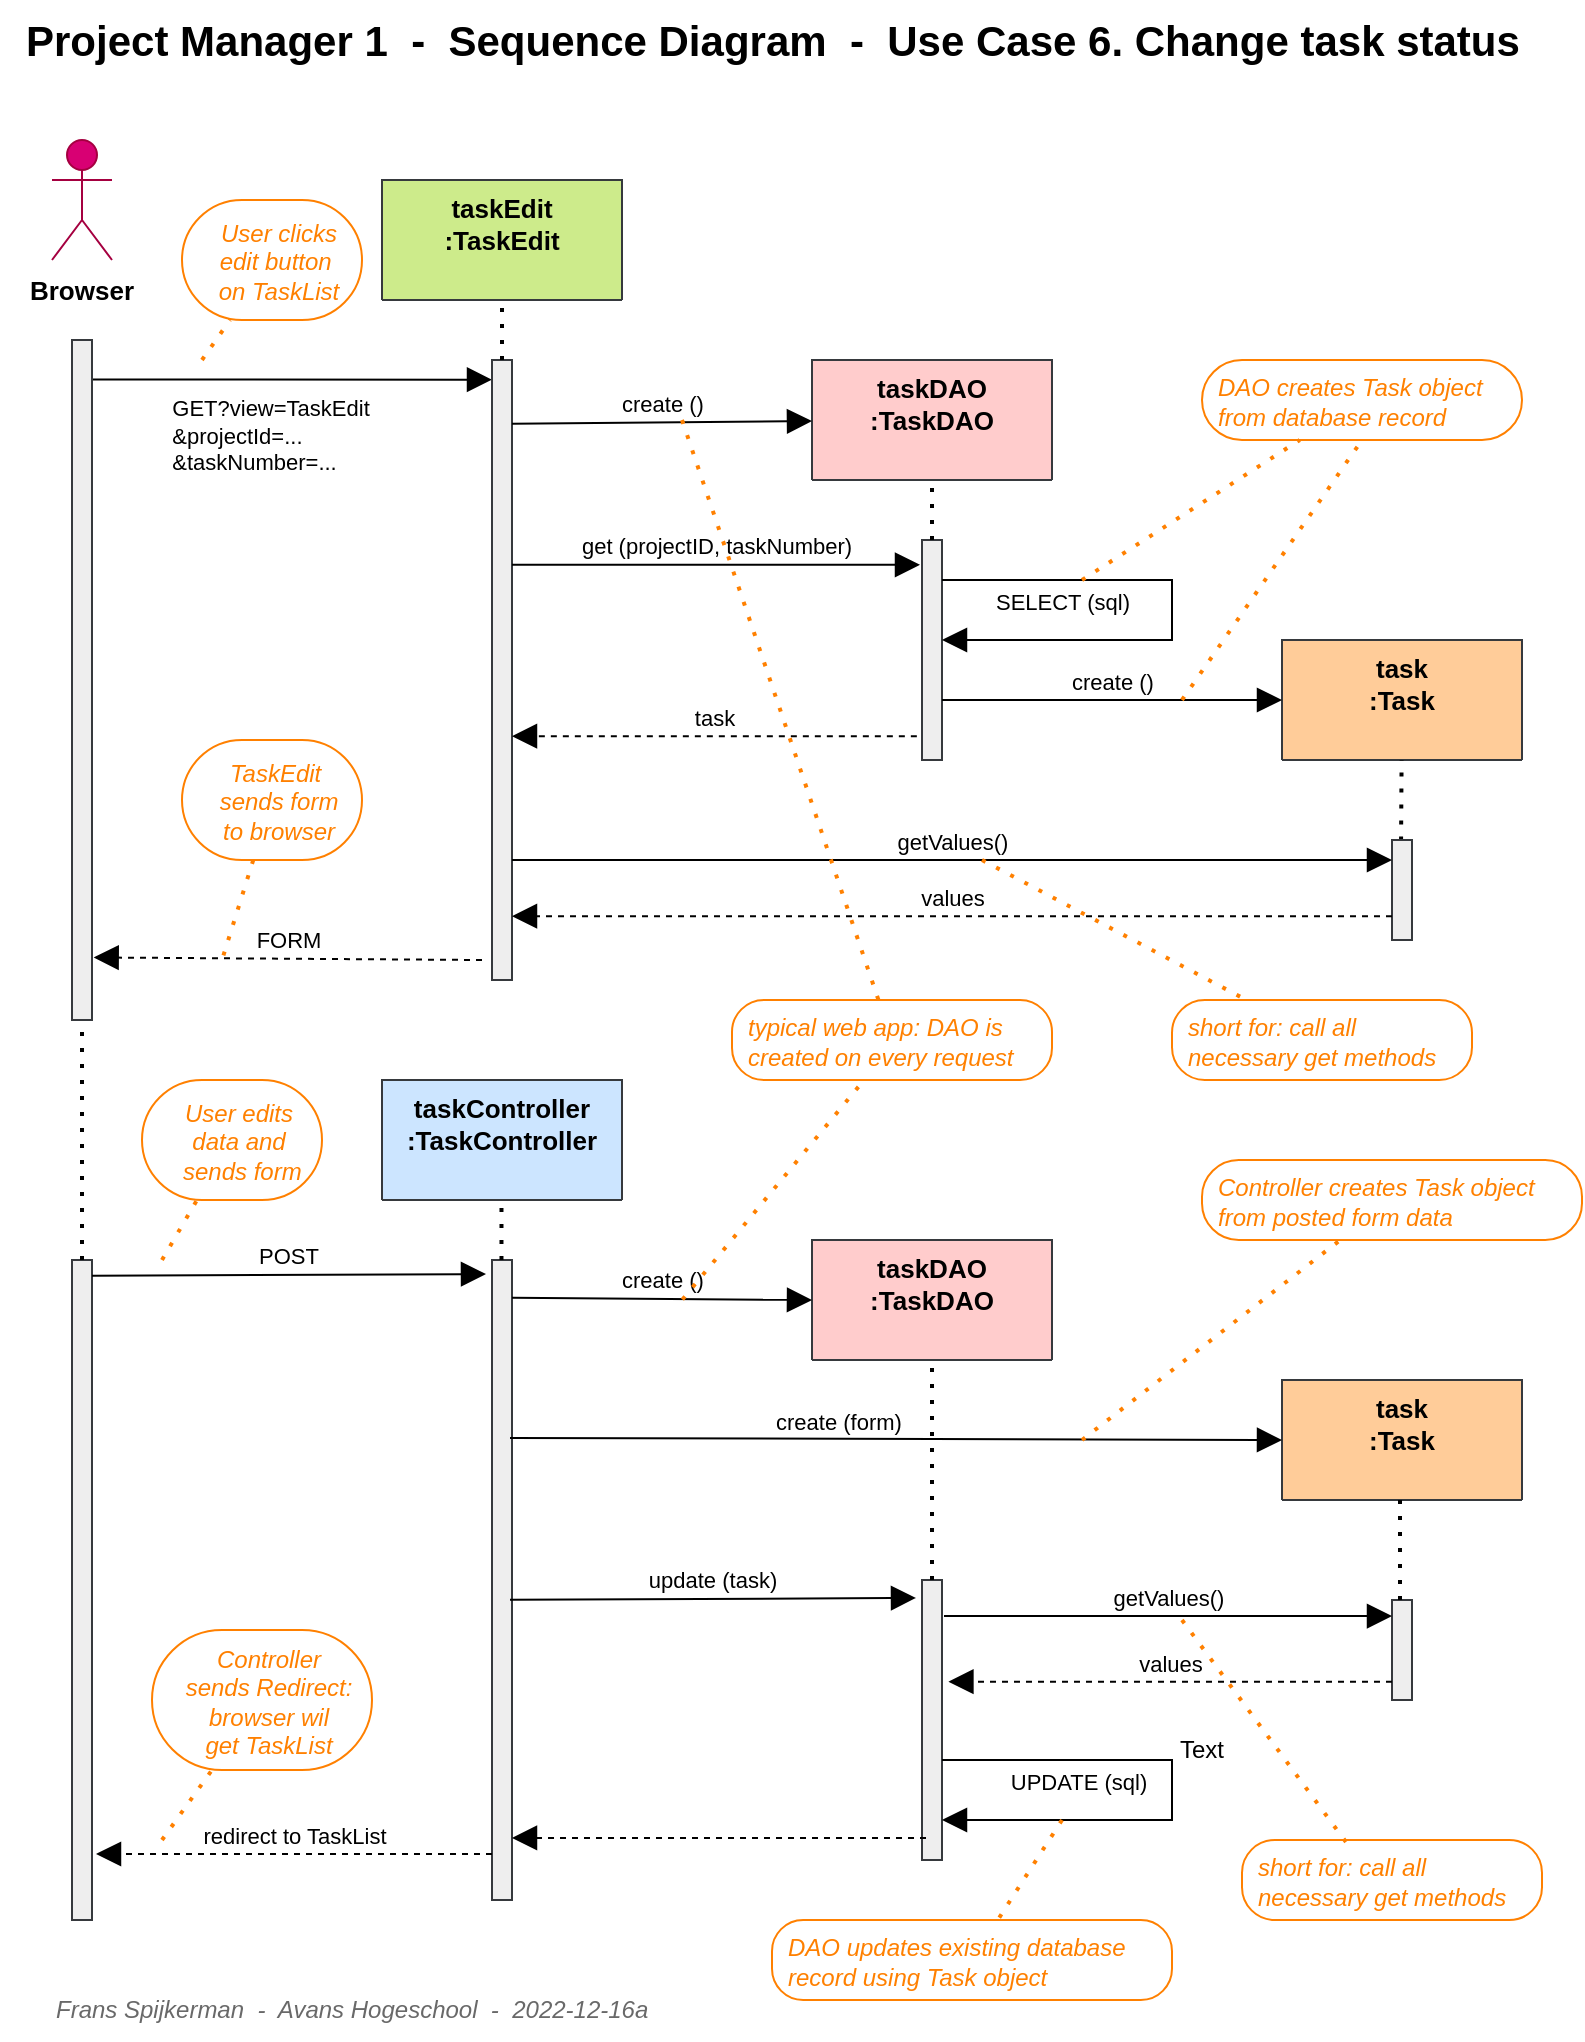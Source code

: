 <mxfile version="20.6.2" type="device"><diagram id="C5RBs43oDa-KdzZeNtuy" name="Page-1"><mxGraphModel dx="3842" dy="4790" grid="1" gridSize="10" guides="1" tooltips="1" connect="1" arrows="1" fold="1" page="1" pageScale="1" pageWidth="827" pageHeight="1169" math="0" shadow="0"><root><mxCell id="WIyWlLk6GJQsqaUBKTNV-0"/><mxCell id="WIyWlLk6GJQsqaUBKTNV-1" parent="WIyWlLk6GJQsqaUBKTNV-0"/><mxCell id="t_EYv7iy1hWX2MRVvRUI-7" value="&lt;div style=&quot;text-align: left;&quot;&gt;GET?view=TaskEdit&lt;/div&gt;&lt;div style=&quot;text-align: left;&quot;&gt;&amp;amp;projectId=...&lt;/div&gt;&lt;div style=&quot;text-align: left;&quot;&gt;&amp;amp;taskNumber=...&lt;/div&gt;" style="html=1;verticalAlign=bottom;endArrow=block;rounded=0;endSize=10;exitX=0.5;exitY=0.058;exitDx=0;exitDy=0;exitPerimeter=0;entryX=0;entryY=0.034;entryDx=0;entryDy=0;entryPerimeter=0;" parent="WIyWlLk6GJQsqaUBKTNV-1" edge="1" source="t_EYv7iy1hWX2MRVvRUI-4"><mxGeometry x="-0.078" y="-50" width="80" relative="1" as="geometry"><mxPoint x="-1590" y="-3279.84" as="sourcePoint"/><mxPoint x="-1395" y="-3280.14" as="targetPoint"/><mxPoint as="offset"/></mxGeometry></mxCell><mxCell id="E7oqF2Y1Bg3r5n-uWhPA-97" value="taskEdit&#10;:TaskEdit" style="swimlane;fontStyle=1;align=center;verticalAlign=top;childLayout=stackLayout;horizontal=1;startSize=60;horizontalStack=0;resizeParent=1;resizeLast=0;collapsible=1;marginBottom=0;rounded=0;shadow=0;strokeWidth=1;fillColor=#cdeb8b;strokeColor=#36393d;fontSize=13;" parent="WIyWlLk6GJQsqaUBKTNV-1" vertex="1"><mxGeometry x="-1450" y="-3380" width="120" height="60" as="geometry"><mxRectangle x="230" y="140" width="160" height="26" as="alternateBounds"/></mxGeometry></mxCell><mxCell id="E7oqF2Y1Bg3r5n-uWhPA-108" value="taskDAO&#10;:TaskDAO" style="swimlane;fontStyle=1;align=center;verticalAlign=top;childLayout=stackLayout;horizontal=1;startSize=60;horizontalStack=0;resizeParent=1;resizeLast=0;collapsible=1;marginBottom=0;rounded=0;shadow=0;strokeWidth=1;fillColor=#ffcccc;strokeColor=#36393d;fontSize=13;" parent="WIyWlLk6GJQsqaUBKTNV-1" vertex="1"><mxGeometry x="-1235" y="-3290" width="120" height="60" as="geometry"><mxRectangle x="230" y="140" width="160" height="26" as="alternateBounds"/></mxGeometry></mxCell><mxCell id="E7oqF2Y1Bg3r5n-uWhPA-119" value="task&#10;:Task" style="swimlane;fontStyle=1;align=center;verticalAlign=top;childLayout=stackLayout;horizontal=1;startSize=60;horizontalStack=0;resizeParent=1;resizeLast=0;collapsible=1;marginBottom=0;rounded=0;shadow=0;strokeWidth=1;fillColor=#ffcc99;strokeColor=#36393d;fontSize=13;" parent="WIyWlLk6GJQsqaUBKTNV-1" vertex="1"><mxGeometry x="-1000" y="-3150" width="120" height="60" as="geometry"><mxRectangle x="230" y="140" width="160" height="26" as="alternateBounds"/></mxGeometry></mxCell><mxCell id="t_EYv7iy1hWX2MRVvRUI-3" value="User (Browser)" style="shape=umlActor;verticalLabelPosition=bottom;verticalAlign=top;html=1;fillColor=#d80073;fontColor=#ffffff;strokeColor=#A50040;" parent="WIyWlLk6GJQsqaUBKTNV-1" vertex="1"><mxGeometry x="-1615" y="-3400" width="30" height="60" as="geometry"/></mxCell><mxCell id="t_EYv7iy1hWX2MRVvRUI-4" value="" style="html=1;points=[];perimeter=orthogonalPerimeter;fillColor=#eeeeee;strokeColor=#36393d;" parent="WIyWlLk6GJQsqaUBKTNV-1" vertex="1"><mxGeometry x="-1605" y="-3300" width="10" height="340" as="geometry"/></mxCell><mxCell id="t_EYv7iy1hWX2MRVvRUI-6" value="" style="html=1;points=[];perimeter=orthogonalPerimeter;fillColor=#eeeeee;strokeColor=#36393d;" parent="WIyWlLk6GJQsqaUBKTNV-1" vertex="1"><mxGeometry x="-1395" y="-3290" width="10" height="310" as="geometry"/></mxCell><mxCell id="t_EYv7iy1hWX2MRVvRUI-8" value="FORM" style="html=1;verticalAlign=bottom;endArrow=block;rounded=0;endSize=10;dashed=1;entryX=1.084;entryY=0.908;entryDx=0;entryDy=0;entryPerimeter=0;" parent="WIyWlLk6GJQsqaUBKTNV-1" edge="1" target="t_EYv7iy1hWX2MRVvRUI-4"><mxGeometry width="80" relative="1" as="geometry"><mxPoint x="-1400" y="-2990" as="sourcePoint"/><mxPoint x="-1590" y="-2990" as="targetPoint"/></mxGeometry></mxCell><mxCell id="t_EYv7iy1hWX2MRVvRUI-9" value="create ()" style="html=1;verticalAlign=bottom;endArrow=block;rounded=0;endSize=10;exitX=1;exitY=0.103;exitDx=0;exitDy=0;exitPerimeter=0;" parent="WIyWlLk6GJQsqaUBKTNV-1" edge="1" target="E7oqF2Y1Bg3r5n-uWhPA-108" source="t_EYv7iy1hWX2MRVvRUI-6"><mxGeometry width="80" relative="1" as="geometry"><mxPoint x="-1390" y="-3260" as="sourcePoint"/><mxPoint x="-1255" y="-3260.5" as="targetPoint"/></mxGeometry></mxCell><mxCell id="t_EYv7iy1hWX2MRVvRUI-10" value="" style="html=1;points=[];perimeter=orthogonalPerimeter;fillColor=#eeeeee;strokeColor=#36393d;" parent="WIyWlLk6GJQsqaUBKTNV-1" vertex="1"><mxGeometry x="-1180" y="-3200" width="10" height="110" as="geometry"/></mxCell><mxCell id="t_EYv7iy1hWX2MRVvRUI-11" value="get (projectID, taskNumber)" style="html=1;verticalAlign=bottom;endArrow=block;rounded=0;endSize=10;entryX=-0.1;entryY=0.113;entryDx=0;entryDy=0;entryPerimeter=0;" parent="WIyWlLk6GJQsqaUBKTNV-1" edge="1" target="t_EYv7iy1hWX2MRVvRUI-10" source="t_EYv7iy1hWX2MRVvRUI-6"><mxGeometry width="80" relative="1" as="geometry"><mxPoint x="-1395" y="-3190" as="sourcePoint"/><mxPoint x="-1195" y="-3189.5" as="targetPoint"/></mxGeometry></mxCell><mxCell id="t_EYv7iy1hWX2MRVvRUI-12" value="task" style="html=1;verticalAlign=bottom;endArrow=block;rounded=0;endSize=10;dashed=1;exitX=-0.258;exitY=0.892;exitDx=0;exitDy=0;exitPerimeter=0;" parent="WIyWlLk6GJQsqaUBKTNV-1" edge="1" target="t_EYv7iy1hWX2MRVvRUI-6" source="t_EYv7iy1hWX2MRVvRUI-10"><mxGeometry width="80" relative="1" as="geometry"><mxPoint x="-1200" y="-3100" as="sourcePoint"/><mxPoint x="-1395" y="-3130" as="targetPoint"/><mxPoint as="offset"/></mxGeometry></mxCell><mxCell id="t_EYv7iy1hWX2MRVvRUI-13" value="create ()" style="html=1;verticalAlign=bottom;endArrow=block;rounded=0;endSize=10;entryX=0;entryY=0.5;entryDx=0;entryDy=0;" parent="WIyWlLk6GJQsqaUBKTNV-1" edge="1" target="E7oqF2Y1Bg3r5n-uWhPA-119" source="t_EYv7iy1hWX2MRVvRUI-10"><mxGeometry width="80" relative="1" as="geometry"><mxPoint x="-1155" y="-3160" as="sourcePoint"/><mxPoint x="-1015" y="-3160" as="targetPoint"/></mxGeometry></mxCell><mxCell id="t_EYv7iy1hWX2MRVvRUI-16" value="&lt;font style=&quot;font-size: 13px;&quot;&gt;Browser&lt;/font&gt;" style="text;html=1;strokeColor=none;fillColor=none;align=center;verticalAlign=middle;whiteSpace=wrap;rounded=0;fontStyle=1" parent="WIyWlLk6GJQsqaUBKTNV-1" vertex="1"><mxGeometry x="-1630" y="-3340" width="60" height="30" as="geometry"/></mxCell><mxCell id="t_EYv7iy1hWX2MRVvRUI-20" value="" style="endArrow=none;dashed=1;html=1;dashPattern=1 3;strokeWidth=2;rounded=0;entryX=0.5;entryY=1;entryDx=0;entryDy=0;" parent="WIyWlLk6GJQsqaUBKTNV-1" source="t_EYv7iy1hWX2MRVvRUI-10" target="E7oqF2Y1Bg3r5n-uWhPA-108" edge="1"><mxGeometry width="50" height="50" relative="1" as="geometry"><mxPoint x="-1045" y="-2980" as="sourcePoint"/><mxPoint x="-1045" y="-3020" as="targetPoint"/></mxGeometry></mxCell><mxCell id="t_EYv7iy1hWX2MRVvRUI-22" value="" style="endArrow=none;dashed=1;html=1;dashPattern=1 3;strokeWidth=2;rounded=0;entryX=0.5;entryY=1;entryDx=0;entryDy=0;" parent="WIyWlLk6GJQsqaUBKTNV-1" source="t_EYv7iy1hWX2MRVvRUI-6" target="E7oqF2Y1Bg3r5n-uWhPA-97" edge="1"><mxGeometry width="50" height="50" relative="1" as="geometry"><mxPoint x="-1020" y="-2980" as="sourcePoint"/><mxPoint x="-1020" y="-3020" as="targetPoint"/></mxGeometry></mxCell><mxCell id="t_EYv7iy1hWX2MRVvRUI-28" value="" style="endArrow=none;dashed=1;html=1;dashPattern=1 3;strokeWidth=2;rounded=0;exitX=0.453;exitY=0.004;exitDx=0;exitDy=0;exitPerimeter=0;" parent="WIyWlLk6GJQsqaUBKTNV-1" edge="1" target="E7oqF2Y1Bg3r5n-uWhPA-119" source="t_EYv7iy1hWX2MRVvRUI-29"><mxGeometry width="50" height="50" relative="1" as="geometry"><mxPoint x="-940" y="-3090" as="sourcePoint"/><mxPoint x="-940" y="-3090" as="targetPoint"/></mxGeometry></mxCell><mxCell id="t_EYv7iy1hWX2MRVvRUI-29" value="" style="html=1;points=[];perimeter=orthogonalPerimeter;fillColor=#eeeeee;strokeColor=#36393d;" parent="WIyWlLk6GJQsqaUBKTNV-1" vertex="1"><mxGeometry x="-945" y="-3050" width="10" height="50" as="geometry"/></mxCell><mxCell id="t_EYv7iy1hWX2MRVvRUI-31" value="getValues()" style="html=1;verticalAlign=bottom;endArrow=block;rounded=0;endSize=10;" parent="WIyWlLk6GJQsqaUBKTNV-1" edge="1" source="t_EYv7iy1hWX2MRVvRUI-6"><mxGeometry width="80" relative="1" as="geometry"><mxPoint x="-1395" y="-3070" as="sourcePoint"/><mxPoint x="-945" y="-3040" as="targetPoint"/></mxGeometry></mxCell><mxCell id="t_EYv7iy1hWX2MRVvRUI-32" value="values" style="html=1;verticalAlign=bottom;endArrow=block;rounded=0;endSize=10;dashed=1;entryX=1;entryY=0.897;entryDx=0;entryDy=0;entryPerimeter=0;" parent="WIyWlLk6GJQsqaUBKTNV-1" edge="1" target="t_EYv7iy1hWX2MRVvRUI-6" source="t_EYv7iy1hWX2MRVvRUI-29"><mxGeometry width="80" relative="1" as="geometry"><mxPoint x="-980" y="-3020" as="sourcePoint"/><mxPoint x="-1330" y="-3020" as="targetPoint"/><mxPoint as="offset"/></mxGeometry></mxCell><mxCell id="t_EYv7iy1hWX2MRVvRUI-33" value="taskController&#10;:TaskController" style="swimlane;fontStyle=1;align=center;verticalAlign=top;childLayout=stackLayout;horizontal=1;startSize=60;horizontalStack=0;resizeParent=1;resizeLast=0;collapsible=1;marginBottom=0;rounded=0;shadow=0;strokeWidth=1;fillColor=#CCE5FF;strokeColor=#36393d;fontSize=13;" parent="WIyWlLk6GJQsqaUBKTNV-1" vertex="1"><mxGeometry x="-1450" y="-2930" width="120" height="60" as="geometry"><mxRectangle x="230" y="140" width="160" height="26" as="alternateBounds"/></mxGeometry></mxCell><mxCell id="t_EYv7iy1hWX2MRVvRUI-34" value="" style="html=1;points=[];perimeter=orthogonalPerimeter;fillColor=#eeeeee;strokeColor=#36393d;" parent="WIyWlLk6GJQsqaUBKTNV-1" vertex="1"><mxGeometry x="-1605" y="-2840" width="10" height="330" as="geometry"/></mxCell><mxCell id="t_EYv7iy1hWX2MRVvRUI-35" value="POST" style="html=1;verticalAlign=bottom;endArrow=block;rounded=0;endSize=10;entryX=-0.3;entryY=0.022;entryDx=0;entryDy=0;entryPerimeter=0;exitX=1;exitY=0.024;exitDx=0;exitDy=0;exitPerimeter=0;" parent="WIyWlLk6GJQsqaUBKTNV-1" edge="1" target="t_EYv7iy1hWX2MRVvRUI-37" source="t_EYv7iy1hWX2MRVvRUI-34"><mxGeometry width="80" relative="1" as="geometry"><mxPoint x="-1590" y="-2833" as="sourcePoint"/><mxPoint x="-1435" y="-2830" as="targetPoint"/></mxGeometry></mxCell><mxCell id="t_EYv7iy1hWX2MRVvRUI-37" value="" style="html=1;points=[];perimeter=orthogonalPerimeter;fillColor=#eeeeee;strokeColor=#36393d;" parent="WIyWlLk6GJQsqaUBKTNV-1" vertex="1"><mxGeometry x="-1395" y="-2840" width="10" height="320" as="geometry"/></mxCell><mxCell id="t_EYv7iy1hWX2MRVvRUI-38" value="redirect to TaskList" style="html=1;verticalAlign=bottom;endArrow=block;rounded=0;endSize=10;dashed=1;entryX=1.2;entryY=0.9;entryDx=0;entryDy=0;entryPerimeter=0;" parent="WIyWlLk6GJQsqaUBKTNV-1" edge="1" target="t_EYv7iy1hWX2MRVvRUI-34" source="t_EYv7iy1hWX2MRVvRUI-37"><mxGeometry width="80" relative="1" as="geometry"><mxPoint x="-1430" y="-2540" as="sourcePoint"/><mxPoint x="-1560" y="-2550" as="targetPoint"/></mxGeometry></mxCell><mxCell id="t_EYv7iy1hWX2MRVvRUI-39" value="" style="endArrow=none;dashed=1;html=1;dashPattern=1 3;strokeWidth=2;rounded=0;" parent="WIyWlLk6GJQsqaUBKTNV-1" target="t_EYv7iy1hWX2MRVvRUI-4" edge="1"><mxGeometry width="50" height="50" relative="1" as="geometry"><mxPoint x="-1600" y="-2840" as="sourcePoint"/><mxPoint x="-1405" y="-3310" as="targetPoint"/></mxGeometry></mxCell><mxCell id="XZZybHyFyw4RxyHggj3s-32" value="" style="edgeStyle=orthogonalEdgeStyle;rounded=0;orthogonalLoop=1;jettySize=auto;html=1;strokeColor=#FF8000;fontColor=#FF8000;opacity=0;" edge="1" parent="WIyWlLk6GJQsqaUBKTNV-1" source="t_EYv7iy1hWX2MRVvRUI-40" target="t_EYv7iy1hWX2MRVvRUI-42"><mxGeometry relative="1" as="geometry"/></mxCell><mxCell id="t_EYv7iy1hWX2MRVvRUI-40" value="task&#10;:Task" style="swimlane;fontStyle=1;align=center;verticalAlign=top;childLayout=stackLayout;horizontal=1;startSize=60;horizontalStack=0;resizeParent=1;resizeLast=0;collapsible=1;marginBottom=0;rounded=0;shadow=0;strokeWidth=1;fillColor=#ffcc99;strokeColor=#36393d;fontSize=13;" parent="WIyWlLk6GJQsqaUBKTNV-1" vertex="1"><mxGeometry x="-1000" y="-2780" width="120" height="60" as="geometry"><mxRectangle x="230" y="140" width="160" height="26" as="alternateBounds"/></mxGeometry></mxCell><mxCell id="t_EYv7iy1hWX2MRVvRUI-41" value="create (form)" style="html=1;verticalAlign=bottom;endArrow=block;rounded=0;endSize=10;exitX=0.9;exitY=0.278;exitDx=0;exitDy=0;exitPerimeter=0;entryX=0;entryY=0.5;entryDx=0;entryDy=0;" parent="WIyWlLk6GJQsqaUBKTNV-1" edge="1" target="t_EYv7iy1hWX2MRVvRUI-40" source="t_EYv7iy1hWX2MRVvRUI-37"><mxGeometry x="-0.151" y="-1" width="80" relative="1" as="geometry"><mxPoint x="-1390" y="-2750" as="sourcePoint"/><mxPoint x="-1010" y="-2750" as="targetPoint"/><mxPoint as="offset"/></mxGeometry></mxCell><mxCell id="t_EYv7iy1hWX2MRVvRUI-42" value="" style="html=1;points=[];perimeter=orthogonalPerimeter;fillColor=#eeeeee;strokeColor=#36393d;" parent="WIyWlLk6GJQsqaUBKTNV-1" vertex="1"><mxGeometry x="-945" y="-2670" width="10" height="50" as="geometry"/></mxCell><mxCell id="t_EYv7iy1hWX2MRVvRUI-43" value="" style="endArrow=none;dashed=1;html=1;dashPattern=1 3;strokeWidth=2;rounded=0;" parent="WIyWlLk6GJQsqaUBKTNV-1" edge="1" source="t_EYv7iy1hWX2MRVvRUI-42"><mxGeometry width="50" height="50" relative="1" as="geometry"><mxPoint x="-941" y="-2690" as="sourcePoint"/><mxPoint x="-941" y="-2720" as="targetPoint"/></mxGeometry></mxCell><mxCell id="t_EYv7iy1hWX2MRVvRUI-44" value="taskDAO&#10;:TaskDAO" style="swimlane;fontStyle=1;align=center;verticalAlign=top;childLayout=stackLayout;horizontal=1;startSize=60;horizontalStack=0;resizeParent=1;resizeLast=0;collapsible=1;marginBottom=0;rounded=0;shadow=0;strokeWidth=1;fillColor=#ffcccc;strokeColor=#36393d;fontSize=13;" parent="WIyWlLk6GJQsqaUBKTNV-1" vertex="1"><mxGeometry x="-1235" y="-2850" width="120" height="60" as="geometry"><mxRectangle x="230" y="140" width="160" height="26" as="alternateBounds"/></mxGeometry></mxCell><mxCell id="t_EYv7iy1hWX2MRVvRUI-45" value="create ()" style="html=1;verticalAlign=bottom;endArrow=block;rounded=0;endSize=10;exitX=1;exitY=0.059;exitDx=0;exitDy=0;exitPerimeter=0;entryX=0;entryY=0.5;entryDx=0;entryDy=0;" parent="WIyWlLk6GJQsqaUBKTNV-1" edge="1" target="t_EYv7iy1hWX2MRVvRUI-44" source="t_EYv7iy1hWX2MRVvRUI-37"><mxGeometry width="80" relative="1" as="geometry"><mxPoint x="-1395" y="-2820.5" as="sourcePoint"/><mxPoint x="-1255" y="-2820.5" as="targetPoint"/></mxGeometry></mxCell><mxCell id="t_EYv7iy1hWX2MRVvRUI-46" value="" style="html=1;points=[];perimeter=orthogonalPerimeter;fillColor=#eeeeee;strokeColor=#36393d;" parent="WIyWlLk6GJQsqaUBKTNV-1" vertex="1"><mxGeometry x="-1180" y="-2680" width="10" height="140" as="geometry"/></mxCell><mxCell id="t_EYv7iy1hWX2MRVvRUI-47" value="" style="endArrow=none;dashed=1;html=1;dashPattern=1 3;strokeWidth=2;rounded=0;" parent="WIyWlLk6GJQsqaUBKTNV-1" source="t_EYv7iy1hWX2MRVvRUI-46" target="t_EYv7iy1hWX2MRVvRUI-44" edge="1"><mxGeometry width="50" height="50" relative="1" as="geometry"><mxPoint x="-1045" y="-2460" as="sourcePoint"/><mxPoint x="-1175" y="-2710" as="targetPoint"/></mxGeometry></mxCell><mxCell id="t_EYv7iy1hWX2MRVvRUI-48" value="update (task)" style="html=1;verticalAlign=bottom;endArrow=block;rounded=0;endSize=10;entryX=-0.3;entryY=0.064;entryDx=0;entryDy=0;entryPerimeter=0;exitX=0.9;exitY=0.531;exitDx=0;exitDy=0;exitPerimeter=0;" parent="WIyWlLk6GJQsqaUBKTNV-1" edge="1" target="t_EYv7iy1hWX2MRVvRUI-46" source="t_EYv7iy1hWX2MRVvRUI-37"><mxGeometry width="80" relative="1" as="geometry"><mxPoint x="-1395" y="-2670" as="sourcePoint"/><mxPoint x="-1195" y="-2670" as="targetPoint"/></mxGeometry></mxCell><mxCell id="t_EYv7iy1hWX2MRVvRUI-53" value="getValues()" style="html=1;verticalAlign=bottom;endArrow=block;rounded=0;endSize=10;exitX=1.1;exitY=0.129;exitDx=0;exitDy=0;exitPerimeter=0;" parent="WIyWlLk6GJQsqaUBKTNV-1" edge="1" target="t_EYv7iy1hWX2MRVvRUI-42" source="t_EYv7iy1hWX2MRVvRUI-46"><mxGeometry width="80" relative="1" as="geometry"><mxPoint x="-1155" y="-2660" as="sourcePoint"/><mxPoint x="-955" y="-2660" as="targetPoint"/></mxGeometry></mxCell><mxCell id="t_EYv7iy1hWX2MRVvRUI-54" value="values" style="html=1;verticalAlign=bottom;endArrow=block;rounded=0;endSize=10;dashed=1;entryX=1.321;entryY=0.363;entryDx=0;entryDy=0;entryPerimeter=0;" parent="WIyWlLk6GJQsqaUBKTNV-1" edge="1" target="t_EYv7iy1hWX2MRVvRUI-46" source="t_EYv7iy1hWX2MRVvRUI-42"><mxGeometry width="80" relative="1" as="geometry"><mxPoint x="-955" y="-2620" as="sourcePoint"/><mxPoint x="-1155" y="-2620" as="targetPoint"/><mxPoint as="offset"/></mxGeometry></mxCell><mxCell id="t_EYv7iy1hWX2MRVvRUI-55" value="UPDATE (sql)" style="html=1;verticalAlign=bottom;endArrow=block;rounded=0;endSize=10;" parent="WIyWlLk6GJQsqaUBKTNV-1" edge="1" target="t_EYv7iy1hWX2MRVvRUI-46"><mxGeometry x="0.478" y="-10" width="80" relative="1" as="geometry"><mxPoint x="-1170" y="-2590" as="sourcePoint"/><mxPoint x="-1155" y="-2560" as="targetPoint"/><Array as="points"><mxPoint x="-1055" y="-2590"/><mxPoint x="-1055" y="-2560"/></Array><mxPoint as="offset"/></mxGeometry></mxCell><mxCell id="t_EYv7iy1hWX2MRVvRUI-56" value="" style="html=1;verticalAlign=bottom;endArrow=block;rounded=0;endSize=10;dashed=1;exitX=0.2;exitY=0.921;exitDx=0;exitDy=0;exitPerimeter=0;" parent="WIyWlLk6GJQsqaUBKTNV-1" edge="1" target="t_EYv7iy1hWX2MRVvRUI-37" source="t_EYv7iy1hWX2MRVvRUI-46"><mxGeometry y="-10" width="80" relative="1" as="geometry"><mxPoint x="-1195" y="-2550" as="sourcePoint"/><mxPoint x="-1395" y="-2550" as="targetPoint"/><mxPoint as="offset"/></mxGeometry></mxCell><mxCell id="y4KG9S0R6NUWgRdyfyqP-0" value="Project Manager 1&amp;nbsp; -&amp;nbsp; Sequence Diagram&amp;nbsp; -&amp;nbsp; Use Case 6. Change task status" style="text;html=1;align=left;verticalAlign=middle;resizable=0;points=[];autosize=1;strokeColor=none;fillColor=none;fontSize=21;fontStyle=1" parent="WIyWlLk6GJQsqaUBKTNV-1" vertex="1"><mxGeometry x="-1630" y="-3470" width="770" height="40" as="geometry"/></mxCell><mxCell id="y4KG9S0R6NUWgRdyfyqP-1" value="Frans Spijkerman&amp;nbsp; -&amp;nbsp; Avans Hogeschool&amp;nbsp; -&amp;nbsp; 2022-12-16a" style="text;html=1;align=left;verticalAlign=middle;resizable=0;points=[];autosize=1;fontSize=12;fontStyle=2;labelBackgroundColor=none;fontColor=#696969;" parent="WIyWlLk6GJQsqaUBKTNV-1" vertex="1"><mxGeometry x="-1615" y="-2480" width="320" height="30" as="geometry"/></mxCell><mxCell id="XZZybHyFyw4RxyHggj3s-0" value="Text" style="text;html=1;strokeColor=none;fillColor=none;align=center;verticalAlign=middle;whiteSpace=wrap;rounded=0;" vertex="1" parent="WIyWlLk6GJQsqaUBKTNV-1"><mxGeometry x="-1070" y="-2610" width="60" height="30" as="geometry"/></mxCell><mxCell id="XZZybHyFyw4RxyHggj3s-8" value="" style="edgeStyle=orthogonalEdgeStyle;rounded=0;orthogonalLoop=1;jettySize=auto;html=1;fontColor=#000000;opacity=0;" edge="1" parent="WIyWlLk6GJQsqaUBKTNV-1" source="XZZybHyFyw4RxyHggj3s-1" target="t_EYv7iy1hWX2MRVvRUI-42"><mxGeometry relative="1" as="geometry"/></mxCell><mxCell id="XZZybHyFyw4RxyHggj3s-1" value="short for:&amp;nbsp;call all&lt;br&gt;necessary get methods" style="text;html=1;align=left;verticalAlign=middle;resizable=0;points=[];autosize=1;strokeColor=#FF8000;fillColor=none;fontStyle=2;fontColor=#FF8000;spacingTop=1;spacingLeft=6;spacingRight=3;rounded=1;arcSize=41;" vertex="1" parent="WIyWlLk6GJQsqaUBKTNV-1"><mxGeometry x="-1020" y="-2550" width="150" height="40" as="geometry"/></mxCell><mxCell id="XZZybHyFyw4RxyHggj3s-4" value="" style="endArrow=none;dashed=1;html=1;dashPattern=1 3;strokeWidth=2;rounded=0;opacity=0;" edge="1" parent="WIyWlLk6GJQsqaUBKTNV-1"><mxGeometry width="50" height="50" relative="1" as="geometry"><mxPoint x="-1070" y="-2570" as="sourcePoint"/><mxPoint x="-1020" y="-2620" as="targetPoint"/></mxGeometry></mxCell><mxCell id="XZZybHyFyw4RxyHggj3s-11" value="" style="endArrow=none;dashed=1;html=1;dashPattern=1 3;strokeWidth=2;rounded=0;fontColor=#FF8000;entryX=0.348;entryY=0.033;entryDx=0;entryDy=0;entryPerimeter=0;strokeColor=#FF8000;" edge="1" parent="WIyWlLk6GJQsqaUBKTNV-1" target="XZZybHyFyw4RxyHggj3s-1"><mxGeometry width="50" height="50" relative="1" as="geometry"><mxPoint x="-1050" y="-2660" as="sourcePoint"/><mxPoint x="-1165" y="-2780" as="targetPoint"/></mxGeometry></mxCell><mxCell id="XZZybHyFyw4RxyHggj3s-12" value="typical web app: DAO is&lt;br&gt;created on every request" style="text;html=1;align=left;verticalAlign=middle;resizable=0;points=[];autosize=1;strokeColor=#FF8000;fillColor=none;fontStyle=2;fontColor=#FF8000;spacingTop=1;spacingLeft=6;spacingRight=3;rounded=1;arcSize=40;" vertex="1" parent="WIyWlLk6GJQsqaUBKTNV-1"><mxGeometry x="-1275" y="-2970" width="160" height="40" as="geometry"/></mxCell><mxCell id="XZZybHyFyw4RxyHggj3s-13" value="" style="endArrow=none;dashed=1;html=1;dashPattern=1 3;strokeWidth=2;rounded=0;fontColor=#FF8000;strokeColor=#FF8000;exitX=0.395;exitY=1.086;exitDx=0;exitDy=0;exitPerimeter=0;" edge="1" parent="WIyWlLk6GJQsqaUBKTNV-1" source="XZZybHyFyw4RxyHggj3s-12"><mxGeometry width="50" height="50" relative="1" as="geometry"><mxPoint x="-1078.06" y="-2980" as="sourcePoint"/><mxPoint x="-1300" y="-2820" as="targetPoint"/></mxGeometry></mxCell><mxCell id="XZZybHyFyw4RxyHggj3s-18" value="" style="endArrow=none;dashed=1;html=1;dashPattern=1 3;strokeWidth=2;rounded=0;entryX=0.5;entryY=1;entryDx=0;entryDy=0;" edge="1" parent="WIyWlLk6GJQsqaUBKTNV-1"><mxGeometry width="50" height="50" relative="1" as="geometry"><mxPoint x="-1390.26" y="-2840" as="sourcePoint"/><mxPoint x="-1390.26" y="-2870" as="targetPoint"/><Array as="points"><mxPoint x="-1390.26" y="-2840"/></Array></mxGeometry></mxCell><mxCell id="XZZybHyFyw4RxyHggj3s-19" value="" style="endArrow=none;dashed=1;html=1;dashPattern=1 3;strokeWidth=2;rounded=0;fontColor=#FF8000;strokeColor=#FF8000;" edge="1" parent="WIyWlLk6GJQsqaUBKTNV-1" target="XZZybHyFyw4RxyHggj3s-12"><mxGeometry width="50" height="50" relative="1" as="geometry"><mxPoint x="-1300" y="-3260" as="sourcePoint"/><mxPoint x="-1124.2" y="-2842.34" as="targetPoint"/></mxGeometry></mxCell><mxCell id="XZZybHyFyw4RxyHggj3s-20" value="DAO creates Task object&lt;br&gt;from database record" style="text;html=1;align=left;verticalAlign=middle;resizable=0;points=[];autosize=1;strokeColor=#FF8000;fillColor=none;fontStyle=2;fontColor=#FF8000;spacingTop=1;spacingLeft=6;spacingRight=3;rounded=1;arcSize=50;" vertex="1" parent="WIyWlLk6GJQsqaUBKTNV-1"><mxGeometry x="-1040" y="-3290" width="160" height="40" as="geometry"/></mxCell><mxCell id="XZZybHyFyw4RxyHggj3s-21" value="Controller creates Task object&lt;br&gt;from posted form data" style="text;html=1;align=left;verticalAlign=middle;resizable=0;points=[];autosize=1;strokeColor=#FF8000;fillColor=none;fontStyle=2;fontColor=#FF8000;spacingTop=1;spacingLeft=6;spacingRight=3;rounded=1;arcSize=46;" vertex="1" parent="WIyWlLk6GJQsqaUBKTNV-1"><mxGeometry x="-1040" y="-2890" width="190" height="40" as="geometry"/></mxCell><mxCell id="XZZybHyFyw4RxyHggj3s-22" value="" style="endArrow=none;dashed=1;html=1;dashPattern=1 3;strokeWidth=2;rounded=0;fontColor=#FF8000;strokeColor=#FF8000;entryX=0.5;entryY=1;entryDx=0;entryDy=0;entryPerimeter=0;" edge="1" parent="WIyWlLk6GJQsqaUBKTNV-1" target="XZZybHyFyw4RxyHggj3s-20"><mxGeometry width="50" height="50" relative="1" as="geometry"><mxPoint x="-1050" y="-3120" as="sourcePoint"/><mxPoint x="-1173.621" y="-2980" as="targetPoint"/></mxGeometry></mxCell><mxCell id="XZZybHyFyw4RxyHggj3s-23" value="" style="endArrow=none;dashed=1;html=1;dashPattern=1 3;strokeWidth=2;rounded=0;fontColor=#FF8000;strokeColor=#FF8000;" edge="1" parent="WIyWlLk6GJQsqaUBKTNV-1" target="XZZybHyFyw4RxyHggj3s-21"><mxGeometry width="50" height="50" relative="1" as="geometry"><mxPoint x="-1100" y="-2750" as="sourcePoint"/><mxPoint x="-950" y="-3270" as="targetPoint"/></mxGeometry></mxCell><mxCell id="XZZybHyFyw4RxyHggj3s-24" value="DAO updates existing database&lt;br&gt;record&amp;nbsp;using Task object" style="text;html=1;align=left;verticalAlign=middle;resizable=0;points=[];autosize=1;strokeColor=#FF8000;fillColor=none;fontStyle=2;fontColor=#FF8000;spacingTop=1;spacingLeft=6;spacingRight=3;rounded=1;arcSize=39;" vertex="1" parent="WIyWlLk6GJQsqaUBKTNV-1"><mxGeometry x="-1255" y="-2510" width="200" height="40" as="geometry"/></mxCell><mxCell id="XZZybHyFyw4RxyHggj3s-27" value="" style="endArrow=none;dashed=1;html=1;dashPattern=1 3;strokeWidth=2;rounded=0;fontColor=#FF8000;strokeColor=#FF8000;" edge="1" parent="WIyWlLk6GJQsqaUBKTNV-1" target="XZZybHyFyw4RxyHggj3s-24"><mxGeometry width="50" height="50" relative="1" as="geometry"><mxPoint x="-1110" y="-2560" as="sourcePoint"/><mxPoint x="-1010.0" y="-2368.68" as="targetPoint"/></mxGeometry></mxCell><mxCell id="XZZybHyFyw4RxyHggj3s-30" value="SELECT (sql)" style="html=1;verticalAlign=bottom;endArrow=block;rounded=0;endSize=10;" edge="1" parent="WIyWlLk6GJQsqaUBKTNV-1"><mxGeometry x="0.538" y="-10" width="80" relative="1" as="geometry"><mxPoint x="-1170" y="-3180" as="sourcePoint"/><mxPoint x="-1170" y="-3150" as="targetPoint"/><Array as="points"><mxPoint x="-1055" y="-3180"/><mxPoint x="-1055" y="-3150"/></Array><mxPoint as="offset"/></mxGeometry></mxCell><mxCell id="XZZybHyFyw4RxyHggj3s-31" value="" style="endArrow=none;dashed=1;html=1;dashPattern=1 3;strokeWidth=2;rounded=0;fontColor=#FF8000;strokeColor=#FF8000;" edge="1" parent="WIyWlLk6GJQsqaUBKTNV-1" target="XZZybHyFyw4RxyHggj3s-20"><mxGeometry width="50" height="50" relative="1" as="geometry"><mxPoint x="-1100" y="-3180" as="sourcePoint"/><mxPoint x="-950" y="-3240" as="targetPoint"/></mxGeometry></mxCell><mxCell id="XZZybHyFyw4RxyHggj3s-33" value="User clicks&lt;br&gt;edit button&amp;nbsp;&lt;br&gt;on TaskList" style="text;html=1;align=center;verticalAlign=middle;resizable=0;points=[];autosize=1;strokeColor=#FF8000;fillColor=none;fontStyle=2;fontColor=#FF8000;spacingTop=1;spacingLeft=8;spacingRight=3;rounded=1;arcSize=50;" vertex="1" parent="WIyWlLk6GJQsqaUBKTNV-1"><mxGeometry x="-1550" y="-3370" width="90" height="60" as="geometry"/></mxCell><mxCell id="XZZybHyFyw4RxyHggj3s-34" value="User edits&lt;br&gt;data&amp;nbsp;and&lt;br&gt;&amp;nbsp;sends form" style="text;html=1;align=center;verticalAlign=middle;resizable=0;points=[];autosize=1;strokeColor=#FF8000;fillColor=none;fontStyle=2;fontColor=#FF8000;spacingTop=1;spacingLeft=8;spacingRight=3;rounded=1;arcSize=50;" vertex="1" parent="WIyWlLk6GJQsqaUBKTNV-1"><mxGeometry x="-1570" y="-2930" width="90" height="60" as="geometry"/></mxCell><mxCell id="XZZybHyFyw4RxyHggj3s-35" value="" style="endArrow=none;dashed=1;html=1;dashPattern=1 3;strokeWidth=2;rounded=0;fontColor=#FF8000;strokeColor=#FF8000;" edge="1" parent="WIyWlLk6GJQsqaUBKTNV-1" target="XZZybHyFyw4RxyHggj3s-34"><mxGeometry width="50" height="50" relative="1" as="geometry"><mxPoint x="-1560" y="-2840" as="sourcePoint"/><mxPoint x="-1290" y="-2810" as="targetPoint"/></mxGeometry></mxCell><mxCell id="XZZybHyFyw4RxyHggj3s-36" value="" style="endArrow=none;dashed=1;html=1;dashPattern=1 3;strokeWidth=2;rounded=0;fontColor=#FF8000;strokeColor=#FF8000;" edge="1" parent="WIyWlLk6GJQsqaUBKTNV-1" target="XZZybHyFyw4RxyHggj3s-33"><mxGeometry width="50" height="50" relative="1" as="geometry"><mxPoint x="-1540" y="-3290" as="sourcePoint"/><mxPoint x="-1290" y="-2810" as="targetPoint"/></mxGeometry></mxCell><mxCell id="XZZybHyFyw4RxyHggj3s-37" value="Controller&lt;br&gt;sends Redirect:&lt;br&gt;browser&amp;nbsp;wil&lt;br&gt;get TaskList" style="text;html=1;align=center;verticalAlign=middle;resizable=0;points=[];autosize=1;strokeColor=#FF8000;fillColor=none;fontStyle=2;fontColor=#FF8000;spacingTop=1;spacingLeft=8;spacingRight=3;rounded=1;arcSize=50;" vertex="1" parent="WIyWlLk6GJQsqaUBKTNV-1"><mxGeometry x="-1565" y="-2655" width="110" height="70" as="geometry"/></mxCell><mxCell id="XZZybHyFyw4RxyHggj3s-38" value="" style="endArrow=none;dashed=1;html=1;dashPattern=1 3;strokeWidth=2;rounded=0;fontColor=#FF8000;strokeColor=#FF8000;" edge="1" parent="WIyWlLk6GJQsqaUBKTNV-1" target="XZZybHyFyw4RxyHggj3s-37"><mxGeometry width="50" height="50" relative="1" as="geometry"><mxPoint x="-1560" y="-2550" as="sourcePoint"/><mxPoint x="-1521.429" y="-2860" as="targetPoint"/></mxGeometry></mxCell><mxCell id="XZZybHyFyw4RxyHggj3s-39" value="TaskEdit&amp;nbsp;&lt;br&gt;sends form &lt;br&gt;to browser" style="text;html=1;align=center;verticalAlign=middle;resizable=0;points=[];autosize=1;strokeColor=#FF8000;fillColor=none;fontStyle=2;fontColor=#FF8000;spacingTop=1;spacingLeft=8;spacingRight=3;rounded=1;arcSize=50;" vertex="1" parent="WIyWlLk6GJQsqaUBKTNV-1"><mxGeometry x="-1550" y="-3100" width="90" height="60" as="geometry"/></mxCell><mxCell id="XZZybHyFyw4RxyHggj3s-40" value="" style="endArrow=none;dashed=1;html=1;dashPattern=1 3;strokeWidth=2;rounded=0;fontColor=#FF8000;strokeColor=#FF8000;" edge="1" parent="WIyWlLk6GJQsqaUBKTNV-1" source="XZZybHyFyw4RxyHggj3s-39"><mxGeometry width="50" height="50" relative="1" as="geometry"><mxPoint x="-1530.0" y="-2820" as="sourcePoint"/><mxPoint x="-1530" y="-2990" as="targetPoint"/></mxGeometry></mxCell><mxCell id="XZZybHyFyw4RxyHggj3s-41" value="short for:&amp;nbsp;call all&lt;br&gt;necessary get methods" style="text;html=1;align=left;verticalAlign=middle;resizable=0;points=[];autosize=1;strokeColor=#FF8000;fillColor=none;fontStyle=2;fontColor=#FF8000;spacingTop=1;spacingLeft=6;spacingRight=3;rounded=1;arcSize=41;" vertex="1" parent="WIyWlLk6GJQsqaUBKTNV-1"><mxGeometry x="-1055" y="-2970" width="150" height="40" as="geometry"/></mxCell><mxCell id="XZZybHyFyw4RxyHggj3s-42" value="" style="endArrow=none;dashed=1;html=1;dashPattern=1 3;strokeWidth=2;rounded=0;fontColor=#FF8000;strokeColor=#FF8000;" edge="1" parent="WIyWlLk6GJQsqaUBKTNV-1" target="XZZybHyFyw4RxyHggj3s-41"><mxGeometry width="50" height="50" relative="1" as="geometry"><mxPoint x="-1150" y="-3040" as="sourcePoint"/><mxPoint x="-1196.452" y="-2960" as="targetPoint"/></mxGeometry></mxCell></root></mxGraphModel></diagram></mxfile>